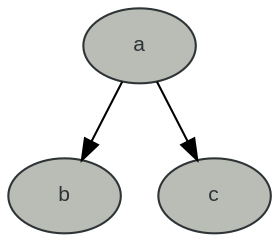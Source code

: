 digraph G 
{
    node [
        fontname  = Arial,
        fontcolor = "#2e3436",
        fontsize  = 10,

        style     = filled,
        color     = "#2e3436",
        fillcolor = "#babdb6",
        shape     = ellipse
    ];

    splines = true;
    overlap = false;
    "a" [label = "a"]
    "b" [label = "b"]
    "c" [label = "c"]

    "a" -> "b"
    "a" -> "c"
}
